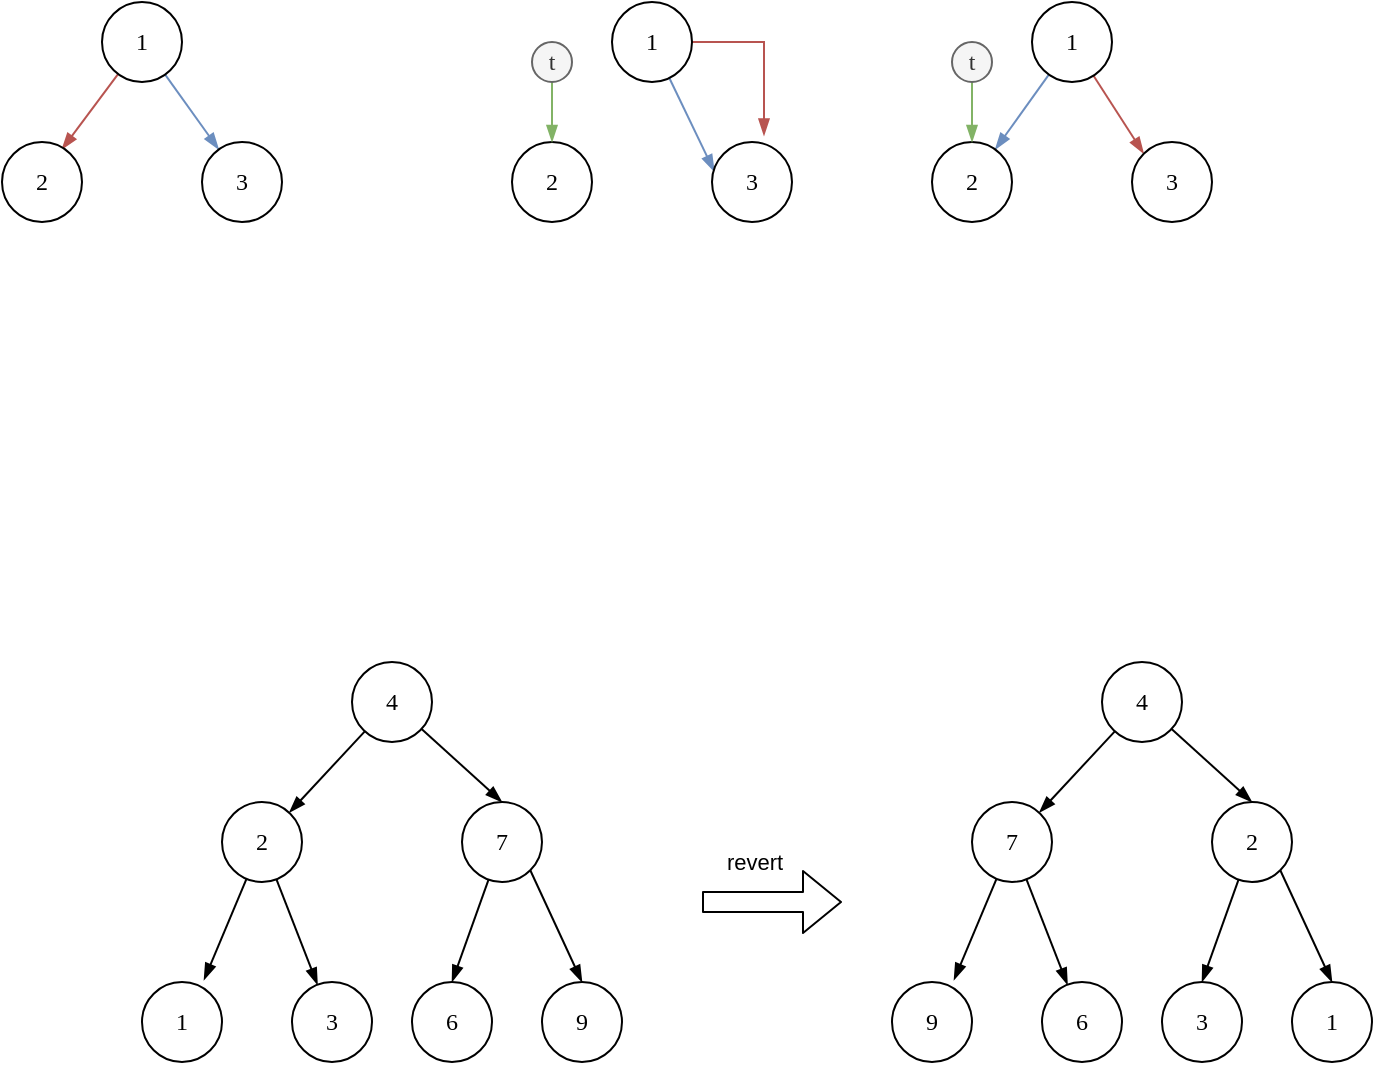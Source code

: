 <mxfile version="14.5.1" type="device"><diagram id="B_T7iXTXOtuxCy4Hhget" name="Page-1"><mxGraphModel dx="749" dy="517" grid="1" gridSize="10" guides="1" tooltips="1" connect="1" arrows="1" fold="1" page="1" pageScale="1" pageWidth="850" pageHeight="1100" math="0" shadow="0"><root><mxCell id="GvyMSwOtsJzgNe0vGO97-0"/><mxCell id="GvyMSwOtsJzgNe0vGO97-1" parent="GvyMSwOtsJzgNe0vGO97-0"/><mxCell id="0YNHLl9lAotkaSQNJDHH-0" style="rounded=0;orthogonalLoop=1;jettySize=auto;html=1;entryX=0.5;entryY=0;entryDx=0;entryDy=0;endArrow=blockThin;endFill=1;" parent="GvyMSwOtsJzgNe0vGO97-1" source="0YNHLl9lAotkaSQNJDHH-2" target="0YNHLl9lAotkaSQNJDHH-4" edge="1"><mxGeometry relative="1" as="geometry"/></mxCell><mxCell id="0YNHLl9lAotkaSQNJDHH-1" value="" style="rounded=0;orthogonalLoop=1;jettySize=auto;html=1;endArrow=blockThin;endFill=1;" parent="GvyMSwOtsJzgNe0vGO97-1" source="0YNHLl9lAotkaSQNJDHH-2" target="0YNHLl9lAotkaSQNJDHH-7" edge="1"><mxGeometry relative="1" as="geometry"/></mxCell><mxCell id="0YNHLl9lAotkaSQNJDHH-2" value="&lt;font face=&quot;Lucida Console&quot;&gt;4&lt;/font&gt;" style="ellipse;whiteSpace=wrap;html=1;aspect=fixed;" parent="GvyMSwOtsJzgNe0vGO97-1" vertex="1"><mxGeometry x="345" y="640" width="40" height="40" as="geometry"/></mxCell><mxCell id="0YNHLl9lAotkaSQNJDHH-3" value="" style="edgeStyle=none;rounded=0;orthogonalLoop=1;jettySize=auto;html=1;endArrow=blockThin;endFill=1;entryX=0.5;entryY=0;entryDx=0;entryDy=0;" parent="GvyMSwOtsJzgNe0vGO97-1" source="0YNHLl9lAotkaSQNJDHH-4" target="0YNHLl9lAotkaSQNJDHH-5" edge="1"><mxGeometry relative="1" as="geometry"/></mxCell><mxCell id="0YNHLl9lAotkaSQNJDHH-4" value="&lt;font face=&quot;Lucida Console&quot;&gt;7&lt;/font&gt;" style="ellipse;whiteSpace=wrap;html=1;aspect=fixed;" parent="GvyMSwOtsJzgNe0vGO97-1" vertex="1"><mxGeometry x="400" y="710" width="40" height="40" as="geometry"/></mxCell><mxCell id="0YNHLl9lAotkaSQNJDHH-5" value="&lt;font face=&quot;Lucida Console&quot;&gt;6&lt;/font&gt;" style="ellipse;whiteSpace=wrap;html=1;aspect=fixed;" parent="GvyMSwOtsJzgNe0vGO97-1" vertex="1"><mxGeometry x="375" y="800" width="40" height="40" as="geometry"/></mxCell><mxCell id="0YNHLl9lAotkaSQNJDHH-6" style="rounded=0;orthogonalLoop=1;jettySize=auto;html=1;entryX=0.5;entryY=0;entryDx=0;entryDy=0;endArrow=blockThin;endFill=1;exitX=1;exitY=1;exitDx=0;exitDy=0;" parent="GvyMSwOtsJzgNe0vGO97-1" source="0YNHLl9lAotkaSQNJDHH-4" target="0YNHLl9lAotkaSQNJDHH-8" edge="1"><mxGeometry relative="1" as="geometry"/></mxCell><mxCell id="0YNHLl9lAotkaSQNJDHH-31" style="edgeStyle=none;rounded=0;orthogonalLoop=1;jettySize=auto;html=1;entryX=0.775;entryY=-0.025;entryDx=0;entryDy=0;endArrow=blockThin;endFill=1;entryPerimeter=0;" parent="GvyMSwOtsJzgNe0vGO97-1" source="0YNHLl9lAotkaSQNJDHH-7" target="3MUU7w8cjoDR-MPdBwL--0" edge="1"><mxGeometry relative="1" as="geometry"><mxPoint x="285" y="770" as="targetPoint"/></mxGeometry></mxCell><mxCell id="4NLrr1ROFRwD2RHDgQv0-1" style="rounded=0;orthogonalLoop=1;jettySize=auto;html=1;endArrow=blockThin;endFill=1;" edge="1" parent="GvyMSwOtsJzgNe0vGO97-1" source="0YNHLl9lAotkaSQNJDHH-7" target="4NLrr1ROFRwD2RHDgQv0-0"><mxGeometry relative="1" as="geometry"><mxPoint x="310" y="770" as="targetPoint"/></mxGeometry></mxCell><mxCell id="0YNHLl9lAotkaSQNJDHH-7" value="&lt;font face=&quot;Lucida Console&quot;&gt;2&lt;/font&gt;" style="ellipse;whiteSpace=wrap;html=1;aspect=fixed;" parent="GvyMSwOtsJzgNe0vGO97-1" vertex="1"><mxGeometry x="280" y="710" width="40" height="40" as="geometry"/></mxCell><mxCell id="0YNHLl9lAotkaSQNJDHH-8" value="&lt;font face=&quot;Lucida Console&quot;&gt;9&lt;/font&gt;" style="ellipse;whiteSpace=wrap;html=1;aspect=fixed;" parent="GvyMSwOtsJzgNe0vGO97-1" vertex="1"><mxGeometry x="440" y="800" width="40" height="40" as="geometry"/></mxCell><mxCell id="mCMZr6Er-TiUV_a65I_K-0" style="edgeStyle=none;rounded=0;orthogonalLoop=1;jettySize=auto;html=1;entryX=0.749;entryY=0.092;entryDx=0;entryDy=0;endArrow=blockThin;endFill=1;entryPerimeter=0;fillColor=#f8cecc;strokeColor=#b85450;" parent="GvyMSwOtsJzgNe0vGO97-1" source="mCMZr6Er-TiUV_a65I_K-1" target="4NLrr1ROFRwD2RHDgQv0-17" edge="1"><mxGeometry relative="1" as="geometry"><mxPoint x="200" y="380.0" as="targetPoint"/></mxGeometry></mxCell><mxCell id="mCMZr6Er-TiUV_a65I_K-4" style="rounded=0;orthogonalLoop=1;jettySize=auto;html=1;endArrow=blockThin;endFill=1;fillColor=#dae8fc;strokeColor=#6c8ebf;" parent="GvyMSwOtsJzgNe0vGO97-1" source="mCMZr6Er-TiUV_a65I_K-1" target="4NLrr1ROFRwD2RHDgQv0-18" edge="1"><mxGeometry relative="1" as="geometry"><mxPoint x="280" y="380.0" as="targetPoint"/></mxGeometry></mxCell><mxCell id="mCMZr6Er-TiUV_a65I_K-1" value="&lt;font face=&quot;Lucida Console&quot;&gt;1&lt;/font&gt;" style="ellipse;whiteSpace=wrap;html=1;aspect=fixed;" parent="GvyMSwOtsJzgNe0vGO97-1" vertex="1"><mxGeometry x="220" y="310" width="40" height="40" as="geometry"/></mxCell><mxCell id="3MUU7w8cjoDR-MPdBwL--0" value="&lt;font face=&quot;Lucida Console&quot;&gt;1&lt;/font&gt;" style="ellipse;whiteSpace=wrap;html=1;aspect=fixed;" parent="GvyMSwOtsJzgNe0vGO97-1" vertex="1"><mxGeometry x="240" y="800" width="40" height="40" as="geometry"/></mxCell><mxCell id="4NLrr1ROFRwD2RHDgQv0-0" value="&lt;font face=&quot;Lucida Console&quot;&gt;3&lt;/font&gt;" style="ellipse;whiteSpace=wrap;html=1;aspect=fixed;" vertex="1" parent="GvyMSwOtsJzgNe0vGO97-1"><mxGeometry x="315" y="800" width="40" height="40" as="geometry"/></mxCell><mxCell id="4NLrr1ROFRwD2RHDgQv0-2" style="rounded=0;orthogonalLoop=1;jettySize=auto;html=1;entryX=0.5;entryY=0;entryDx=0;entryDy=0;endArrow=blockThin;endFill=1;" edge="1" source="4NLrr1ROFRwD2RHDgQv0-4" target="4NLrr1ROFRwD2RHDgQv0-6" parent="GvyMSwOtsJzgNe0vGO97-1"><mxGeometry relative="1" as="geometry"/></mxCell><mxCell id="4NLrr1ROFRwD2RHDgQv0-3" value="" style="rounded=0;orthogonalLoop=1;jettySize=auto;html=1;endArrow=blockThin;endFill=1;" edge="1" source="4NLrr1ROFRwD2RHDgQv0-4" target="4NLrr1ROFRwD2RHDgQv0-11" parent="GvyMSwOtsJzgNe0vGO97-1"><mxGeometry relative="1" as="geometry"/></mxCell><mxCell id="4NLrr1ROFRwD2RHDgQv0-4" value="&lt;font face=&quot;Lucida Console&quot;&gt;4&lt;/font&gt;" style="ellipse;whiteSpace=wrap;html=1;aspect=fixed;" vertex="1" parent="GvyMSwOtsJzgNe0vGO97-1"><mxGeometry x="720" y="640" width="40" height="40" as="geometry"/></mxCell><mxCell id="4NLrr1ROFRwD2RHDgQv0-5" value="" style="edgeStyle=none;rounded=0;orthogonalLoop=1;jettySize=auto;html=1;endArrow=blockThin;endFill=1;entryX=0.5;entryY=0;entryDx=0;entryDy=0;" edge="1" source="4NLrr1ROFRwD2RHDgQv0-6" target="4NLrr1ROFRwD2RHDgQv0-7" parent="GvyMSwOtsJzgNe0vGO97-1"><mxGeometry relative="1" as="geometry"/></mxCell><mxCell id="4NLrr1ROFRwD2RHDgQv0-6" value="&lt;font face=&quot;Lucida Console&quot;&gt;2&lt;/font&gt;" style="ellipse;whiteSpace=wrap;html=1;aspect=fixed;" vertex="1" parent="GvyMSwOtsJzgNe0vGO97-1"><mxGeometry x="775" y="710" width="40" height="40" as="geometry"/></mxCell><mxCell id="4NLrr1ROFRwD2RHDgQv0-7" value="&lt;font face=&quot;Lucida Console&quot;&gt;3&lt;/font&gt;" style="ellipse;whiteSpace=wrap;html=1;aspect=fixed;" vertex="1" parent="GvyMSwOtsJzgNe0vGO97-1"><mxGeometry x="750" y="800" width="40" height="40" as="geometry"/></mxCell><mxCell id="4NLrr1ROFRwD2RHDgQv0-8" style="rounded=0;orthogonalLoop=1;jettySize=auto;html=1;entryX=0.5;entryY=0;entryDx=0;entryDy=0;endArrow=blockThin;endFill=1;exitX=1;exitY=1;exitDx=0;exitDy=0;" edge="1" source="4NLrr1ROFRwD2RHDgQv0-6" target="4NLrr1ROFRwD2RHDgQv0-12" parent="GvyMSwOtsJzgNe0vGO97-1"><mxGeometry relative="1" as="geometry"/></mxCell><mxCell id="4NLrr1ROFRwD2RHDgQv0-9" style="edgeStyle=none;rounded=0;orthogonalLoop=1;jettySize=auto;html=1;entryX=0.775;entryY=-0.025;entryDx=0;entryDy=0;endArrow=blockThin;endFill=1;entryPerimeter=0;" edge="1" source="4NLrr1ROFRwD2RHDgQv0-11" target="4NLrr1ROFRwD2RHDgQv0-13" parent="GvyMSwOtsJzgNe0vGO97-1"><mxGeometry relative="1" as="geometry"><mxPoint x="660" y="770" as="targetPoint"/></mxGeometry></mxCell><mxCell id="4NLrr1ROFRwD2RHDgQv0-10" style="rounded=0;orthogonalLoop=1;jettySize=auto;html=1;endArrow=blockThin;endFill=1;" edge="1" source="4NLrr1ROFRwD2RHDgQv0-11" target="4NLrr1ROFRwD2RHDgQv0-14" parent="GvyMSwOtsJzgNe0vGO97-1"><mxGeometry relative="1" as="geometry"><mxPoint x="685" y="770" as="targetPoint"/></mxGeometry></mxCell><mxCell id="4NLrr1ROFRwD2RHDgQv0-11" value="&lt;font face=&quot;Lucida Console&quot;&gt;7&lt;/font&gt;" style="ellipse;whiteSpace=wrap;html=1;aspect=fixed;" vertex="1" parent="GvyMSwOtsJzgNe0vGO97-1"><mxGeometry x="655" y="710" width="40" height="40" as="geometry"/></mxCell><mxCell id="4NLrr1ROFRwD2RHDgQv0-12" value="&lt;font face=&quot;Lucida Console&quot;&gt;1&lt;/font&gt;" style="ellipse;whiteSpace=wrap;html=1;aspect=fixed;" vertex="1" parent="GvyMSwOtsJzgNe0vGO97-1"><mxGeometry x="815" y="800" width="40" height="40" as="geometry"/></mxCell><mxCell id="4NLrr1ROFRwD2RHDgQv0-13" value="&lt;font face=&quot;Lucida Console&quot;&gt;9&lt;/font&gt;" style="ellipse;whiteSpace=wrap;html=1;aspect=fixed;" vertex="1" parent="GvyMSwOtsJzgNe0vGO97-1"><mxGeometry x="615" y="800" width="40" height="40" as="geometry"/></mxCell><mxCell id="4NLrr1ROFRwD2RHDgQv0-14" value="&lt;font face=&quot;Lucida Console&quot;&gt;6&lt;/font&gt;" style="ellipse;whiteSpace=wrap;html=1;aspect=fixed;" vertex="1" parent="GvyMSwOtsJzgNe0vGO97-1"><mxGeometry x="690" y="800" width="40" height="40" as="geometry"/></mxCell><mxCell id="4NLrr1ROFRwD2RHDgQv0-15" value="" style="shape=flexArrow;endArrow=classic;html=1;" edge="1" parent="GvyMSwOtsJzgNe0vGO97-1"><mxGeometry width="50" height="50" relative="1" as="geometry"><mxPoint x="520" y="760" as="sourcePoint"/><mxPoint x="590" y="760" as="targetPoint"/></mxGeometry></mxCell><mxCell id="4NLrr1ROFRwD2RHDgQv0-16" value="revert" style="edgeLabel;html=1;align=center;verticalAlign=middle;resizable=0;points=[];" vertex="1" connectable="0" parent="4NLrr1ROFRwD2RHDgQv0-15"><mxGeometry x="-0.252" y="1" relative="1" as="geometry"><mxPoint y="-19" as="offset"/></mxGeometry></mxCell><mxCell id="4NLrr1ROFRwD2RHDgQv0-17" value="&lt;font face=&quot;Lucida Console&quot;&gt;2&lt;/font&gt;" style="ellipse;whiteSpace=wrap;html=1;aspect=fixed;" vertex="1" parent="GvyMSwOtsJzgNe0vGO97-1"><mxGeometry x="170" y="380" width="40" height="40" as="geometry"/></mxCell><mxCell id="4NLrr1ROFRwD2RHDgQv0-18" value="&lt;font face=&quot;Lucida Console&quot;&gt;3&lt;/font&gt;" style="ellipse;whiteSpace=wrap;html=1;aspect=fixed;" vertex="1" parent="GvyMSwOtsJzgNe0vGO97-1"><mxGeometry x="270" y="380" width="40" height="40" as="geometry"/></mxCell><mxCell id="4NLrr1ROFRwD2RHDgQv0-20" style="edgeStyle=orthogonalEdgeStyle;rounded=0;orthogonalLoop=1;jettySize=auto;html=1;entryX=0.65;entryY=-0.08;entryDx=0;entryDy=0;endArrow=blockThin;endFill=1;entryPerimeter=0;fillColor=#f8cecc;strokeColor=#b85450;" edge="1" source="4NLrr1ROFRwD2RHDgQv0-22" target="4NLrr1ROFRwD2RHDgQv0-24" parent="GvyMSwOtsJzgNe0vGO97-1"><mxGeometry relative="1" as="geometry"><mxPoint x="455" y="380.0" as="targetPoint"/></mxGeometry></mxCell><mxCell id="4NLrr1ROFRwD2RHDgQv0-21" style="rounded=0;orthogonalLoop=1;jettySize=auto;html=1;endArrow=blockThin;endFill=1;entryX=0.029;entryY=0.368;entryDx=0;entryDy=0;entryPerimeter=0;fillColor=#dae8fc;strokeColor=#6c8ebf;" edge="1" source="4NLrr1ROFRwD2RHDgQv0-22" target="4NLrr1ROFRwD2RHDgQv0-24" parent="GvyMSwOtsJzgNe0vGO97-1"><mxGeometry relative="1" as="geometry"><mxPoint x="535" y="380.0" as="targetPoint"/></mxGeometry></mxCell><mxCell id="4NLrr1ROFRwD2RHDgQv0-22" value="&lt;font face=&quot;Lucida Console&quot;&gt;1&lt;/font&gt;" style="ellipse;whiteSpace=wrap;html=1;aspect=fixed;" vertex="1" parent="GvyMSwOtsJzgNe0vGO97-1"><mxGeometry x="475" y="310" width="40" height="40" as="geometry"/></mxCell><mxCell id="4NLrr1ROFRwD2RHDgQv0-23" value="&lt;font face=&quot;Lucida Console&quot;&gt;2&lt;/font&gt;" style="ellipse;whiteSpace=wrap;html=1;aspect=fixed;" vertex="1" parent="GvyMSwOtsJzgNe0vGO97-1"><mxGeometry x="425" y="380" width="40" height="40" as="geometry"/></mxCell><mxCell id="4NLrr1ROFRwD2RHDgQv0-24" value="&lt;font face=&quot;Lucida Console&quot;&gt;3&lt;/font&gt;" style="ellipse;whiteSpace=wrap;html=1;aspect=fixed;" vertex="1" parent="GvyMSwOtsJzgNe0vGO97-1"><mxGeometry x="525" y="380" width="40" height="40" as="geometry"/></mxCell><mxCell id="4NLrr1ROFRwD2RHDgQv0-26" style="edgeStyle=orthogonalEdgeStyle;rounded=0;orthogonalLoop=1;jettySize=auto;html=1;entryX=0.5;entryY=0;entryDx=0;entryDy=0;endArrow=blockThin;endFill=1;fillColor=#d5e8d4;strokeColor=#82b366;" edge="1" parent="GvyMSwOtsJzgNe0vGO97-1" source="4NLrr1ROFRwD2RHDgQv0-25" target="4NLrr1ROFRwD2RHDgQv0-23"><mxGeometry relative="1" as="geometry"/></mxCell><mxCell id="4NLrr1ROFRwD2RHDgQv0-25" value="&lt;font face=&quot;Lucida Console&quot;&gt;t&lt;/font&gt;" style="ellipse;whiteSpace=wrap;html=1;aspect=fixed;fillColor=#f5f5f5;strokeColor=#666666;fontColor=#333333;" vertex="1" parent="GvyMSwOtsJzgNe0vGO97-1"><mxGeometry x="435" y="330" width="20" height="20" as="geometry"/></mxCell><mxCell id="4NLrr1ROFRwD2RHDgQv0-27" style="rounded=0;orthogonalLoop=1;jettySize=auto;html=1;entryX=0;entryY=0;entryDx=0;entryDy=0;endArrow=blockThin;endFill=1;fillColor=#f8cecc;strokeColor=#b85450;" edge="1" source="4NLrr1ROFRwD2RHDgQv0-29" target="4NLrr1ROFRwD2RHDgQv0-31" parent="GvyMSwOtsJzgNe0vGO97-1"><mxGeometry relative="1" as="geometry"><mxPoint x="665" y="380.0" as="targetPoint"/></mxGeometry></mxCell><mxCell id="4NLrr1ROFRwD2RHDgQv0-28" style="rounded=0;orthogonalLoop=1;jettySize=auto;html=1;endArrow=blockThin;endFill=1;fillColor=#dae8fc;strokeColor=#6c8ebf;" edge="1" source="4NLrr1ROFRwD2RHDgQv0-29" target="4NLrr1ROFRwD2RHDgQv0-30" parent="GvyMSwOtsJzgNe0vGO97-1"><mxGeometry relative="1" as="geometry"><mxPoint x="745" y="380.0" as="targetPoint"/></mxGeometry></mxCell><mxCell id="4NLrr1ROFRwD2RHDgQv0-29" value="&lt;font face=&quot;Lucida Console&quot;&gt;1&lt;/font&gt;" style="ellipse;whiteSpace=wrap;html=1;aspect=fixed;" vertex="1" parent="GvyMSwOtsJzgNe0vGO97-1"><mxGeometry x="685" y="310" width="40" height="40" as="geometry"/></mxCell><mxCell id="4NLrr1ROFRwD2RHDgQv0-30" value="&lt;font face=&quot;Lucida Console&quot;&gt;2&lt;/font&gt;" style="ellipse;whiteSpace=wrap;html=1;aspect=fixed;" vertex="1" parent="GvyMSwOtsJzgNe0vGO97-1"><mxGeometry x="635" y="380" width="40" height="40" as="geometry"/></mxCell><mxCell id="4NLrr1ROFRwD2RHDgQv0-31" value="&lt;font face=&quot;Lucida Console&quot;&gt;3&lt;/font&gt;" style="ellipse;whiteSpace=wrap;html=1;aspect=fixed;" vertex="1" parent="GvyMSwOtsJzgNe0vGO97-1"><mxGeometry x="735" y="380" width="40" height="40" as="geometry"/></mxCell><mxCell id="4NLrr1ROFRwD2RHDgQv0-32" style="edgeStyle=orthogonalEdgeStyle;rounded=0;orthogonalLoop=1;jettySize=auto;html=1;entryX=0.5;entryY=0;entryDx=0;entryDy=0;endArrow=blockThin;endFill=1;fillColor=#d5e8d4;strokeColor=#82b366;" edge="1" source="4NLrr1ROFRwD2RHDgQv0-33" target="4NLrr1ROFRwD2RHDgQv0-30" parent="GvyMSwOtsJzgNe0vGO97-1"><mxGeometry relative="1" as="geometry"/></mxCell><mxCell id="4NLrr1ROFRwD2RHDgQv0-33" value="&lt;font face=&quot;Lucida Console&quot;&gt;t&lt;/font&gt;" style="ellipse;whiteSpace=wrap;html=1;aspect=fixed;fillColor=#f5f5f5;strokeColor=#666666;fontColor=#333333;" vertex="1" parent="GvyMSwOtsJzgNe0vGO97-1"><mxGeometry x="645" y="330" width="20" height="20" as="geometry"/></mxCell></root></mxGraphModel></diagram></mxfile>
